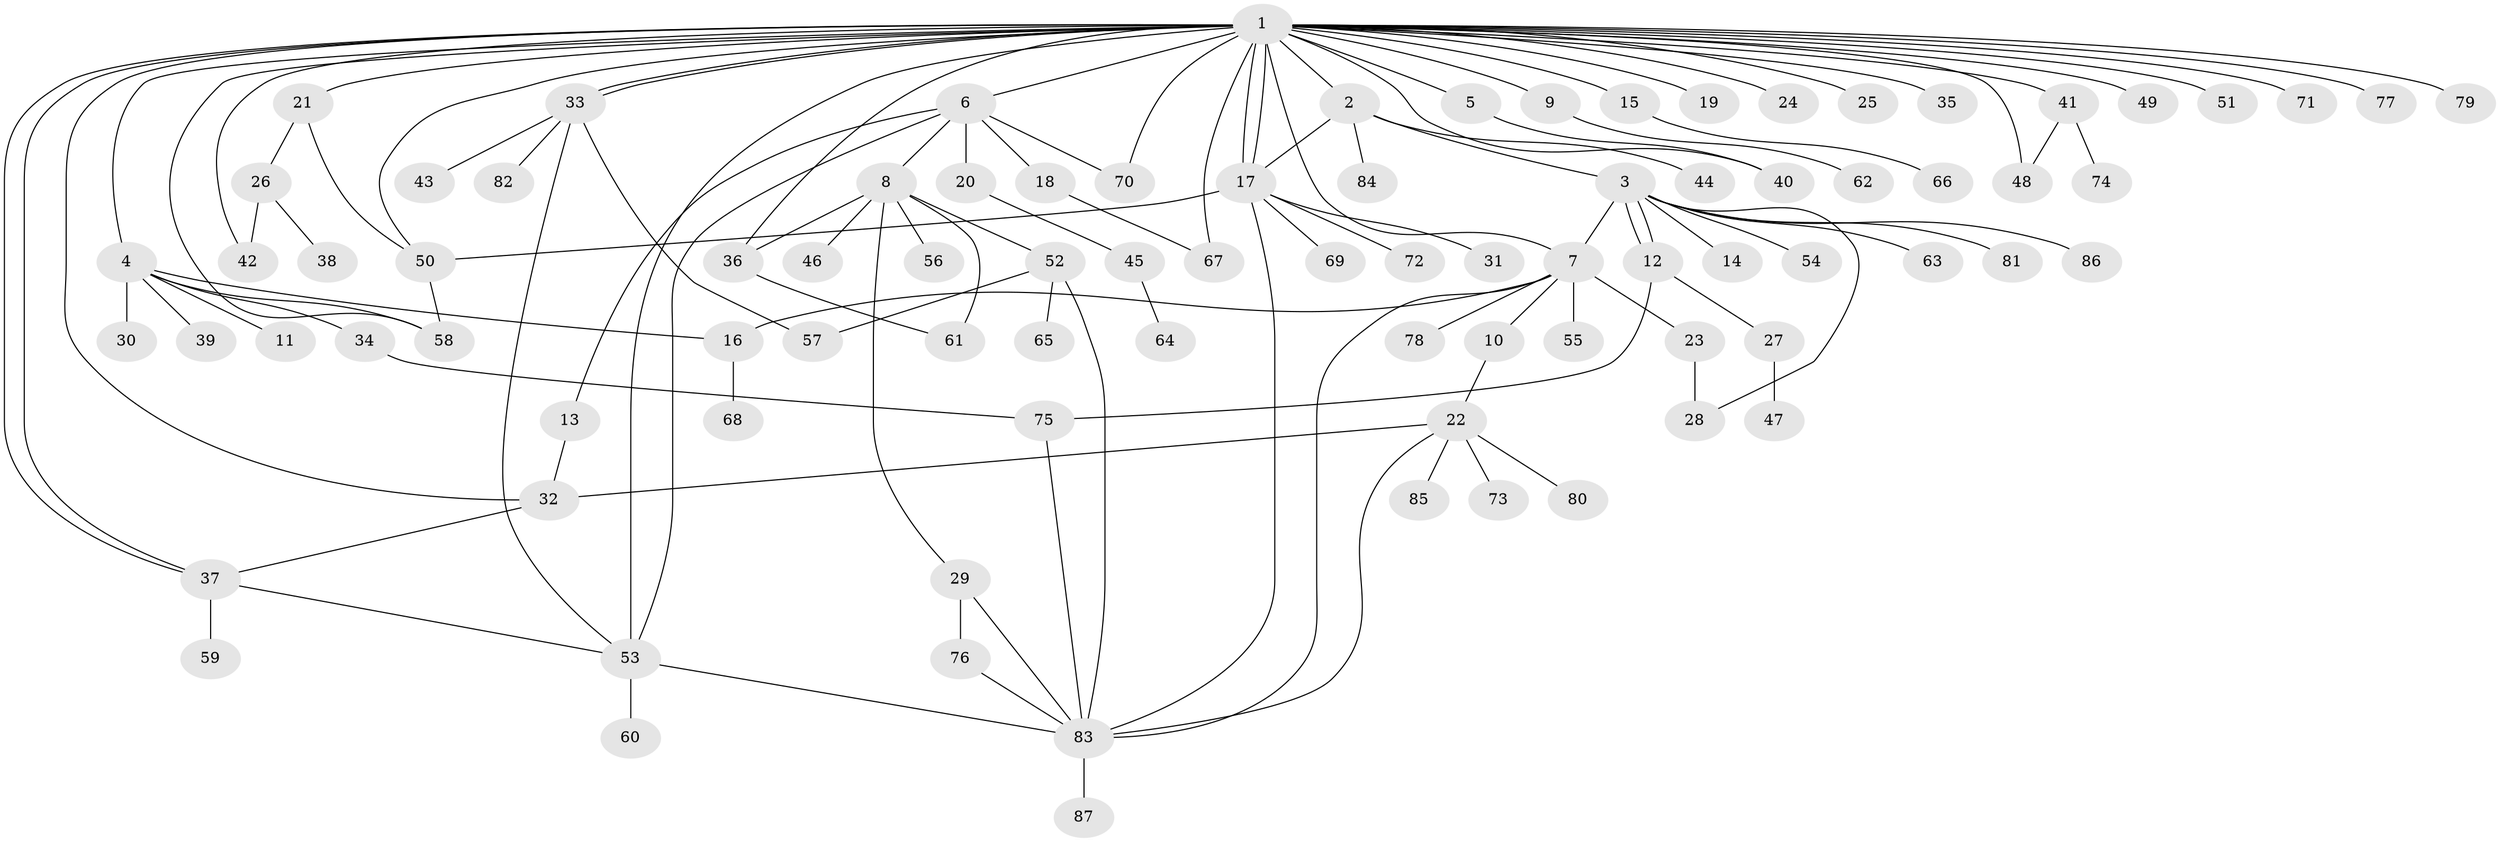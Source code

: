 // Generated by graph-tools (version 1.1) at 2025/11/02/27/25 16:11:14]
// undirected, 87 vertices, 120 edges
graph export_dot {
graph [start="1"]
  node [color=gray90,style=filled];
  1;
  2;
  3;
  4;
  5;
  6;
  7;
  8;
  9;
  10;
  11;
  12;
  13;
  14;
  15;
  16;
  17;
  18;
  19;
  20;
  21;
  22;
  23;
  24;
  25;
  26;
  27;
  28;
  29;
  30;
  31;
  32;
  33;
  34;
  35;
  36;
  37;
  38;
  39;
  40;
  41;
  42;
  43;
  44;
  45;
  46;
  47;
  48;
  49;
  50;
  51;
  52;
  53;
  54;
  55;
  56;
  57;
  58;
  59;
  60;
  61;
  62;
  63;
  64;
  65;
  66;
  67;
  68;
  69;
  70;
  71;
  72;
  73;
  74;
  75;
  76;
  77;
  78;
  79;
  80;
  81;
  82;
  83;
  84;
  85;
  86;
  87;
  1 -- 2;
  1 -- 4;
  1 -- 5;
  1 -- 6;
  1 -- 7;
  1 -- 9;
  1 -- 15;
  1 -- 17;
  1 -- 17;
  1 -- 19;
  1 -- 21;
  1 -- 24;
  1 -- 25;
  1 -- 32;
  1 -- 33;
  1 -- 33;
  1 -- 35;
  1 -- 36;
  1 -- 37;
  1 -- 37;
  1 -- 40;
  1 -- 41;
  1 -- 42;
  1 -- 48;
  1 -- 49;
  1 -- 50;
  1 -- 51;
  1 -- 53;
  1 -- 58;
  1 -- 67;
  1 -- 70;
  1 -- 71;
  1 -- 77;
  1 -- 79;
  2 -- 3;
  2 -- 17;
  2 -- 44;
  2 -- 84;
  3 -- 7;
  3 -- 12;
  3 -- 12;
  3 -- 14;
  3 -- 28;
  3 -- 54;
  3 -- 63;
  3 -- 81;
  3 -- 86;
  4 -- 11;
  4 -- 16;
  4 -- 30;
  4 -- 34;
  4 -- 39;
  4 -- 58;
  5 -- 40;
  6 -- 8;
  6 -- 13;
  6 -- 18;
  6 -- 20;
  6 -- 53;
  6 -- 70;
  7 -- 10;
  7 -- 16;
  7 -- 23;
  7 -- 55;
  7 -- 78;
  7 -- 83;
  8 -- 29;
  8 -- 36;
  8 -- 46;
  8 -- 52;
  8 -- 56;
  8 -- 61;
  9 -- 62;
  10 -- 22;
  12 -- 27;
  12 -- 75;
  13 -- 32;
  15 -- 66;
  16 -- 68;
  17 -- 31;
  17 -- 50;
  17 -- 69;
  17 -- 72;
  17 -- 83;
  18 -- 67;
  20 -- 45;
  21 -- 26;
  21 -- 50;
  22 -- 32;
  22 -- 73;
  22 -- 80;
  22 -- 83;
  22 -- 85;
  23 -- 28;
  26 -- 38;
  26 -- 42;
  27 -- 47;
  29 -- 76;
  29 -- 83;
  32 -- 37;
  33 -- 43;
  33 -- 53;
  33 -- 57;
  33 -- 82;
  34 -- 75;
  36 -- 61;
  37 -- 53;
  37 -- 59;
  41 -- 48;
  41 -- 74;
  45 -- 64;
  50 -- 58;
  52 -- 57;
  52 -- 65;
  52 -- 83;
  53 -- 60;
  53 -- 83;
  75 -- 83;
  76 -- 83;
  83 -- 87;
}

